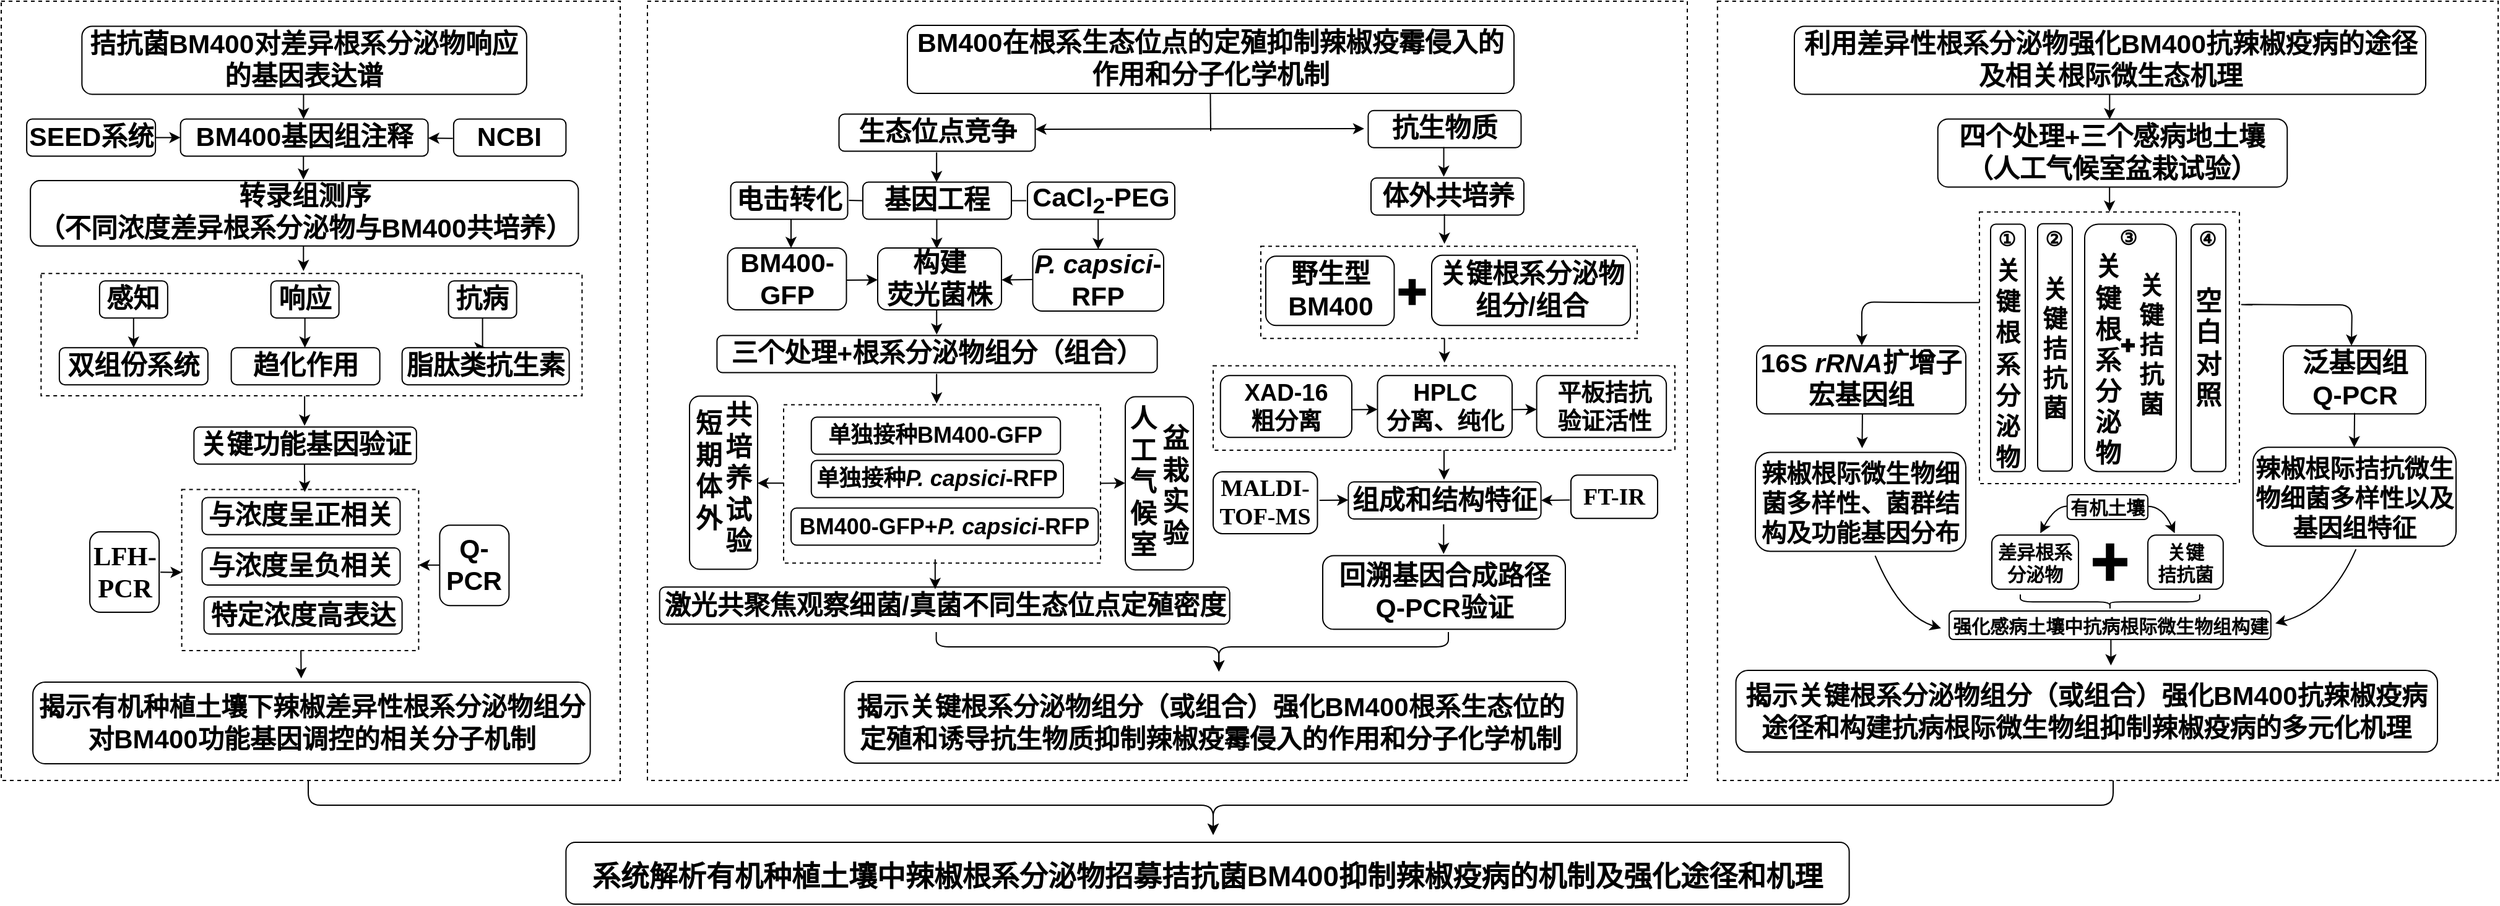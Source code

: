 <mxfile version="14.4.5" type="github">
  <diagram id="QDtG73jCpwaWWLSm4ETX" name="第 1 页">
    <mxGraphModel dx="2997" dy="-19" grid="1" gridSize="10" guides="1" tooltips="1" connect="1" arrows="1" fold="1" page="1" pageScale="1" pageWidth="827" pageHeight="1169" math="0" shadow="0">
      <root>
        <mxCell id="0" />
        <mxCell id="1" parent="0" />
        <mxCell id="WCuqPz3NQp58f8Igei0k-176" value="" style="rounded=0;whiteSpace=wrap;html=1;fontFamily=Helvetica;fontSize=16;dashed=1;fontStyle=1" parent="1" vertex="1">
          <mxGeometry x="-659" y="1280" width="500" height="630" as="geometry" />
        </mxCell>
        <mxCell id="o6z0fi3anvcR_nz3UvYC-195" value="" style="rounded=0;whiteSpace=wrap;html=1;fontFamily=Helvetica;fontSize=16;dashed=1;fontStyle=1" parent="1" vertex="1">
          <mxGeometry x="-137" y="1280" width="840" height="630" as="geometry" />
        </mxCell>
        <mxCell id="o6z0fi3anvcR_nz3UvYC-101" value="" style="endArrow=classic;html=1;fontFamily=Helvetica;fontSize=21.333;fontStyle=1" parent="1" edge="1">
          <mxGeometry width="50" height="50" relative="1" as="geometry">
            <mxPoint x="-24" y="1669.58" as="sourcePoint" />
            <mxPoint x="-48" y="1669.58" as="targetPoint" />
          </mxGeometry>
        </mxCell>
        <mxCell id="o6z0fi3anvcR_nz3UvYC-53" value="" style="rounded=1;whiteSpace=wrap;html=1;spacing=2;fontFamily=Helvetica;fontStyle=1;" parent="1" vertex="1">
          <mxGeometry x="-103" y="1599.25" width="55" height="140" as="geometry" />
        </mxCell>
        <mxCell id="o6z0fi3anvcR_nz3UvYC-54" value="&lt;span style=&quot;color: rgb(0, 0, 0); font-size: 21.33px; font-style: normal; letter-spacing: normal; text-align: center; text-indent: 0px; text-transform: none; word-spacing: 0px; display: inline; float: none;&quot;&gt;共培养试验&lt;/span&gt;" style="text;whiteSpace=wrap;html=1;fontFamily=Helvetica;fontStyle=1" parent="1" vertex="1">
          <mxGeometry x="-76" y="1596.25" width="20" height="140" as="geometry" />
        </mxCell>
        <mxCell id="o6z0fi3anvcR_nz3UvYC-55" value="&lt;span style=&quot;color: rgb(0, 0, 0); font-size: 21.33px; font-style: normal; letter-spacing: normal; text-align: center; text-indent: 0px; text-transform: none; word-spacing: 0px; display: inline; float: none;&quot;&gt;短期体外&lt;/span&gt;" style="text;whiteSpace=wrap;html=1;fontFamily=Helvetica;fontStyle=1" parent="1" vertex="1">
          <mxGeometry x="-99.81" y="1603.1" width="20" height="120" as="geometry" />
        </mxCell>
        <mxCell id="o6z0fi3anvcR_nz3UvYC-102" value="" style="endArrow=classic;html=1;fontFamily=Helvetica;fontSize=21.333;exitX=1.011;exitY=0.6;exitDx=0;exitDy=0;exitPerimeter=0;fontStyle=1" parent="1" edge="1">
          <mxGeometry x="233" y="1598.75" width="50" height="50" as="geometry">
            <mxPoint x="225.66" y="1669.82" as="sourcePoint" />
            <mxPoint x="249" y="1669.58" as="targetPoint" />
          </mxGeometry>
        </mxCell>
        <mxCell id="o6z0fi3anvcR_nz3UvYC-125" value="" style="edgeStyle=orthogonalEdgeStyle;rounded=0;orthogonalLoop=1;jettySize=auto;html=1;fontFamily=Helvetica;fontStyle=1" parent="1" edge="1">
          <mxGeometry relative="1" as="geometry">
            <mxPoint x="506.823" y="1548.19" as="sourcePoint" />
            <mxPoint x="506.823" y="1572.19" as="targetPoint" />
            <Array as="points">
              <mxPoint x="507.36" y="1548.19" />
            </Array>
          </mxGeometry>
        </mxCell>
        <mxCell id="o6z0fi3anvcR_nz3UvYC-109" value="" style="edgeStyle=orthogonalEdgeStyle;rounded=0;orthogonalLoop=1;jettySize=auto;html=1;fontFamily=Helvetica;fontStyle=1" parent="1" edge="1">
          <mxGeometry relative="1" as="geometry">
            <mxPoint x="506.493" y="1642.88" as="sourcePoint" />
            <mxPoint x="506.493" y="1666.88" as="targetPoint" />
            <Array as="points">
              <mxPoint x="507.03" y="1642.88" />
            </Array>
          </mxGeometry>
        </mxCell>
        <mxCell id="3P_6dVzwqV__-uQTZfhT-9" value="" style="rounded=0;whiteSpace=wrap;html=1;fontFamily=Helvetica;fontSize=21;dashed=1;fontStyle=1" parent="1" vertex="1">
          <mxGeometry x="320" y="1574.75" width="373" height="68.25" as="geometry" />
        </mxCell>
        <mxCell id="o6z0fi3anvcR_nz3UvYC-196" value="" style="rounded=0;whiteSpace=wrap;html=1;fontFamily=Helvetica;fontSize=16;dashed=1;fontStyle=1" parent="1" vertex="1">
          <mxGeometry x="727.38" y="1280" width="630.62" height="630" as="geometry" />
        </mxCell>
        <mxCell id="o6z0fi3anvcR_nz3UvYC-167" value="" style="edgeStyle=orthogonalEdgeStyle;rounded=0;orthogonalLoop=1;jettySize=auto;html=1;fontFamily=Helvetica;fontStyle=1" parent="1" edge="1">
          <mxGeometry relative="1" as="geometry">
            <mxPoint x="1044.083" y="1426.25" as="sourcePoint" />
            <mxPoint x="1044.083" y="1450.25" as="targetPoint" />
            <Array as="points">
              <mxPoint x="1044.62" y="1426.25" />
            </Array>
          </mxGeometry>
        </mxCell>
        <mxCell id="o6z0fi3anvcR_nz3UvYC-20" value="" style="edgeStyle=orthogonalEdgeStyle;rounded=0;orthogonalLoop=1;jettySize=auto;html=1;fontFamily=Helvetica;fontStyle=1" parent="1" edge="1">
          <mxGeometry relative="1" as="geometry">
            <mxPoint x="-414.857" y="1474.09" as="sourcePoint" />
            <mxPoint x="-414.857" y="1498.09" as="targetPoint" />
            <Array as="points">
              <mxPoint x="-414.32" y="1474.09" />
            </Array>
          </mxGeometry>
        </mxCell>
        <mxCell id="o6z0fi3anvcR_nz3UvYC-182" value="" style="edgeStyle=orthogonalEdgeStyle;rounded=0;orthogonalLoop=1;jettySize=auto;html=1;fontFamily=Helvetica;fontStyle=1" parent="1" edge="1">
          <mxGeometry relative="1" as="geometry">
            <mxPoint x="-414.887" y="1400.23" as="sourcePoint" />
            <mxPoint x="-414.887" y="1424.23" as="targetPoint" />
            <Array as="points">
              <mxPoint x="-414.35" y="1400.23" />
            </Array>
          </mxGeometry>
        </mxCell>
        <mxCell id="o6z0fi3anvcR_nz3UvYC-173" value="" style="rounded=0;whiteSpace=wrap;html=1;fontFamily=Helvetica;fontSize=21;dashed=1;fontStyle=1" parent="1" vertex="1">
          <mxGeometry x="-513.2" y="1674.76" width="191.38" height="130.25" as="geometry" />
        </mxCell>
        <mxCell id="o6z0fi3anvcR_nz3UvYC-93" value="" style="edgeStyle=orthogonalEdgeStyle;rounded=0;orthogonalLoop=1;jettySize=auto;html=1;entryX=0.5;entryY=0;entryDx=0;entryDy=0;fontFamily=Helvetica;fontStyle=1" parent="1" target="o6z0fi3anvcR_nz3UvYC-42" edge="1">
          <mxGeometry relative="1" as="geometry">
            <mxPoint x="229.213" y="1455.75" as="sourcePoint" />
            <mxPoint x="229.21" y="1474.75" as="targetPoint" />
            <Array as="points">
              <mxPoint x="230" y="1456.25" />
            </Array>
          </mxGeometry>
        </mxCell>
        <mxCell id="o6z0fi3anvcR_nz3UvYC-96" value="" style="edgeStyle=orthogonalEdgeStyle;rounded=0;orthogonalLoop=1;jettySize=auto;html=1;exitX=0.476;exitY=1.018;exitDx=0;exitDy=0;exitPerimeter=0;fontFamily=Helvetica;fontStyle=1" parent="1" source="o6z0fi3anvcR_nz3UvYC-44" edge="1">
          <mxGeometry relative="1" as="geometry">
            <mxPoint x="96.653" y="1525.5" as="sourcePoint" />
            <mxPoint x="96.653" y="1549.5" as="targetPoint" />
            <Array as="points">
              <mxPoint x="97" y="1526" />
              <mxPoint x="97" y="1526" />
            </Array>
          </mxGeometry>
        </mxCell>
        <mxCell id="o6z0fi3anvcR_nz3UvYC-121" value="" style="rounded=0;whiteSpace=wrap;html=1;fontFamily=Helvetica;fontSize=21;dashed=1;fontStyle=1" parent="1" vertex="1">
          <mxGeometry x="358.5" y="1478.13" width="304" height="74.5" as="geometry" />
        </mxCell>
        <mxCell id="o6z0fi3anvcR_nz3UvYC-103" value="" style="rounded=1;whiteSpace=wrap;html=1;spacing=2;fontFamily=Helvetica;fontStyle=1;" parent="1" vertex="1">
          <mxGeometry x="249" y="1599.75" width="55" height="140" as="geometry" />
        </mxCell>
        <mxCell id="o6z0fi3anvcR_nz3UvYC-98" value="" style="rounded=0;whiteSpace=wrap;html=1;fontFamily=Helvetica;fontSize=21;dashed=1;fontStyle=1" parent="1" vertex="1">
          <mxGeometry x="-27" y="1606.25" width="256" height="128" as="geometry" />
        </mxCell>
        <mxCell id="WCuqPz3NQp58f8Igei0k-73" value="" style="rounded=0;whiteSpace=wrap;html=1;fontFamily=Helvetica;fontSize=21;dashed=1;fontStyle=1" parent="1" vertex="1">
          <mxGeometry x="-626.81" y="1500.09" width="437" height="98.91" as="geometry" />
        </mxCell>
        <mxCell id="WCuqPz3NQp58f8Igei0k-91" value="&lt;p style=&quot;margin-top: 0pt ; margin-bottom: 0pt ; margin-left: 0in ; direction: ltr ; unicode-bidi: embed ; word-break: normal&quot;&gt;&lt;span style=&quot;font-size: 16pt&quot;&gt;四个处理+三个感病地土壤&lt;/span&gt;&lt;/p&gt;&lt;p style=&quot;margin-top: 0pt ; margin-bottom: 0pt ; margin-left: 0in ; direction: ltr ; unicode-bidi: embed ; word-break: normal&quot;&gt;&lt;span style=&quot;font-size: 16pt&quot;&gt;（人工气候室盆栽试验）&lt;/span&gt;&lt;/p&gt;" style="rounded=1;whiteSpace=wrap;html=1;spacing=2;fontFamily=Helvetica;fontStyle=1;" parent="1" vertex="1">
          <mxGeometry x="905.38" y="1375.23" width="282.25" height="55" as="geometry" />
        </mxCell>
        <mxCell id="WCuqPz3NQp58f8Igei0k-120" value="&lt;p style=&quot;margin-top: 0pt; margin-bottom: 0pt; margin-left: 0in; direction: ltr; unicode-bidi: embed; word-break: normal; font-size: 21.33px;&quot;&gt;&lt;span style=&quot;font-size: 21.33px;&quot;&gt;16S&amp;nbsp;&lt;/span&gt;&lt;span style=&quot;font-size: 21.33px;&quot;&gt;&lt;i style=&quot;font-size: 21.33px;&quot;&gt;rRNA&lt;/i&gt;&lt;/span&gt;&lt;span style=&quot;font-size: 21.33px;&quot;&gt;扩增子&lt;/span&gt;&lt;/p&gt;&lt;p style=&quot;margin-top: 0pt; margin-bottom: 0pt; margin-left: 0in; direction: ltr; unicode-bidi: embed; word-break: normal; font-size: 21.33px;&quot;&gt;&lt;span style=&quot;font-size: 21.33px;&quot;&gt;宏基因组&lt;/span&gt;&lt;/p&gt;" style="rounded=1;whiteSpace=wrap;html=1;spacing=2;fontFamily=Helvetica;fontStyle=1;fontSize=21.33;" parent="1" vertex="1">
          <mxGeometry x="759" y="1558.63" width="169" height="55" as="geometry" />
        </mxCell>
        <mxCell id="WCuqPz3NQp58f8Igei0k-121" value="&lt;p style=&quot;margin-top: 0pt ; margin-bottom: 0pt ; margin-left: 0in ; direction: ltr ; unicode-bidi: embed ; word-break: normal&quot;&gt;&lt;span style=&quot;font-size: 16pt&quot;&gt;泛&lt;/span&gt;&lt;span style=&quot;font-size: 16pt&quot;&gt;基因组&lt;/span&gt;&lt;/p&gt;&lt;p style=&quot;margin-top: 0pt ; margin-bottom: 0pt ; margin-left: 0in ; direction: ltr ; unicode-bidi: embed ; word-break: normal&quot;&gt;&lt;span style=&quot;font-size: 16pt&quot;&gt;Q-PCR&lt;/span&gt;&lt;/p&gt;" style="rounded=1;whiteSpace=wrap;html=1;spacing=2;fontFamily=Helvetica;fontStyle=1;" parent="1" vertex="1">
          <mxGeometry x="1184.5" y="1558.63" width="115" height="55" as="geometry" />
        </mxCell>
        <mxCell id="WCuqPz3NQp58f8Igei0k-122" value="&lt;p style=&quot;margin-top: 0pt ; margin-bottom: 0pt ; margin-left: 0in ; direction: ltr ; unicode-bidi: embed ; word-break: normal ; font-size: 20px&quot;&gt;&lt;font style=&quot;font-size: 20px&quot;&gt;辣椒根际微生物细菌多样性、菌群&lt;/font&gt;&lt;font&gt;结构及&lt;/font&gt;&lt;span&gt;功能基因分布&lt;/span&gt;&lt;/p&gt;" style="rounded=1;whiteSpace=wrap;html=1;spacing=2;fontFamily=Helvetica;fontStyle=1;" parent="1" vertex="1">
          <mxGeometry x="758" y="1644.75" width="170" height="80" as="geometry" />
        </mxCell>
        <mxCell id="WCuqPz3NQp58f8Igei0k-123" value="&lt;p style=&quot;margin-top: 0pt ; margin-bottom: 0pt ; margin-left: 0in ; direction: ltr ; unicode-bidi: embed ; word-break: normal ; font-size: 20px&quot;&gt;&lt;font style=&quot;font-size: 20px&quot;&gt;辣椒根际拮抗微生物细菌多样性以及基因组特征&lt;/font&gt;&lt;/p&gt;" style="rounded=1;whiteSpace=wrap;html=1;spacing=2;fontFamily=Helvetica;fontStyle=1;" parent="1" vertex="1">
          <mxGeometry x="1160" y="1640.63" width="164" height="80" as="geometry" />
        </mxCell>
        <mxCell id="WCuqPz3NQp58f8Igei0k-142" value="" style="endArrow=classic;html=1;fontFamily=Helvetica;fontSize=16;exitX=0.003;exitY=0.417;exitDx=0;exitDy=0;exitPerimeter=0;fontStyle=1" parent="1" edge="1">
          <mxGeometry width="50" height="50" relative="1" as="geometry">
            <mxPoint x="938.999" y="1523.67" as="sourcePoint" />
            <mxPoint x="843.96" y="1558.25" as="targetPoint" />
            <Array as="points">
              <mxPoint x="924.96" y="1523.62" />
              <mxPoint x="843.96" y="1523.25" />
            </Array>
          </mxGeometry>
        </mxCell>
        <mxCell id="WCuqPz3NQp58f8Igei0k-167" value="" style="curved=1;endArrow=classic;html=1;fontFamily=Helvetica;fontStyle=1;" parent="1" edge="1">
          <mxGeometry width="50" height="50" relative="1" as="geometry">
            <mxPoint x="854.74" y="1728.29" as="sourcePoint" />
            <mxPoint x="908" y="1787" as="targetPoint" />
            <Array as="points">
              <mxPoint x="874.74" y="1776.54" />
            </Array>
          </mxGeometry>
        </mxCell>
        <mxCell id="WCuqPz3NQp58f8Igei0k-168" value="" style="curved=1;endArrow=classic;html=1;fontFamily=Helvetica;fontStyle=1;" parent="1" edge="1">
          <mxGeometry width="50" height="50" relative="1" as="geometry">
            <mxPoint x="1243.15" y="1723.1" as="sourcePoint" />
            <mxPoint x="1178" y="1783" as="targetPoint" />
            <Array as="points">
              <mxPoint x="1222.15" y="1771.35" />
            </Array>
          </mxGeometry>
        </mxCell>
        <mxCell id="WCuqPz3NQp58f8Igei0k-169" value="系统解析有机种植土壤中辣椒根系分泌物招募拮抗菌BM400抑制辣椒疫病的机制及强化途径和机理" style="rounded=1;fontFamily=Helvetica;fontStyle=1;fontSize=23;" parent="1" vertex="1">
          <mxGeometry x="-202.81" y="1960" width="1036.6" height="50" as="geometry" />
        </mxCell>
        <mxCell id="o6z0fi3anvcR_nz3UvYC-190" value="" style="edgeStyle=orthogonalEdgeStyle;curved=0;rounded=1;sketch=0;orthogonalLoop=1;jettySize=auto;html=1;fontFamily=Helvetica;fontStyle=1" parent="1" source="o6z0fi3anvcR_nz3UvYC-185" target="o6z0fi3anvcR_nz3UvYC-2" edge="1">
          <mxGeometry relative="1" as="geometry" />
        </mxCell>
        <mxCell id="o6z0fi3anvcR_nz3UvYC-2" value="&lt;p style=&quot;margin-top: 0pt ; margin-bottom: 0pt ; margin-left: 0in ; direction: ltr ; unicode-bidi: embed ; word-break: normal&quot;&gt;&lt;span style=&quot;font-size: 21.333px&quot;&gt;BM400基因组注释&lt;/span&gt;&lt;br&gt;&lt;/p&gt;" style="rounded=1;whiteSpace=wrap;html=1;spacing=2;fontFamily=Helvetica;fontStyle=1;" parent="1" vertex="1">
          <mxGeometry x="-514.19" y="1375.23" width="200" height="30" as="geometry" />
        </mxCell>
        <mxCell id="o6z0fi3anvcR_nz3UvYC-6" value="&lt;p style=&quot;margin-top: 0pt ; margin-bottom: 0pt ; margin-left: 0in ; direction: ltr ; unicode-bidi: embed ; word-break: normal&quot;&gt;&lt;span style=&quot;font-size: 21.333px&quot;&gt;Q-PCR&lt;/span&gt;&lt;br&gt;&lt;/p&gt;" style="rounded=1;whiteSpace=wrap;html=1;spacing=2;fontFamily=Helvetica;fontStyle=1;" parent="1" vertex="1">
          <mxGeometry x="-304.82" y="1703.64" width="56" height="65" as="geometry" />
        </mxCell>
        <mxCell id="o6z0fi3anvcR_nz3UvYC-18" value="" style="edgeStyle=orthogonalEdgeStyle;rounded=0;orthogonalLoop=1;jettySize=auto;html=1;entryX=0.5;entryY=0;entryDx=0;entryDy=0;fontFamily=Helvetica;fontStyle=1" parent="1" source="o6z0fi3anvcR_nz3UvYC-7" target="o6z0fi3anvcR_nz3UvYC-11" edge="1">
          <mxGeometry relative="1" as="geometry">
            <mxPoint x="-552.06" y="1566.09" as="targetPoint" />
          </mxGeometry>
        </mxCell>
        <mxCell id="o6z0fi3anvcR_nz3UvYC-7" value="&lt;p style=&quot;margin-top: 0pt ; margin-bottom: 0pt ; margin-left: 0in ; direction: ltr ; unicode-bidi: embed ; word-break: normal&quot;&gt;&lt;span style=&quot;font-size: 21.333px&quot;&gt;感知&lt;/span&gt;&lt;br&gt;&lt;/p&gt;" style="rounded=1;whiteSpace=wrap;html=1;spacing=2;fontFamily=Helvetica;fontStyle=1;" parent="1" vertex="1">
          <mxGeometry x="-579.56" y="1506.09" width="55" height="30" as="geometry" />
        </mxCell>
        <mxCell id="o6z0fi3anvcR_nz3UvYC-17" value="" style="edgeStyle=orthogonalEdgeStyle;rounded=0;orthogonalLoop=1;jettySize=auto;html=1;fontFamily=Helvetica;fontStyle=1" parent="1" source="o6z0fi3anvcR_nz3UvYC-8" target="o6z0fi3anvcR_nz3UvYC-12" edge="1">
          <mxGeometry relative="1" as="geometry">
            <Array as="points">
              <mxPoint x="-413.19" y="1536.09" />
            </Array>
          </mxGeometry>
        </mxCell>
        <mxCell id="o6z0fi3anvcR_nz3UvYC-8" value="&lt;p style=&quot;margin-top: 0pt ; margin-bottom: 0pt ; margin-left: 0in ; direction: ltr ; unicode-bidi: embed ; word-break: normal&quot;&gt;&lt;span style=&quot;font-size: 21.333px&quot;&gt;响应&lt;/span&gt;&lt;br&gt;&lt;/p&gt;" style="rounded=1;whiteSpace=wrap;html=1;spacing=2;fontFamily=Helvetica;fontStyle=1;" parent="1" vertex="1">
          <mxGeometry x="-441.19" y="1506.09" width="55" height="30" as="geometry" />
        </mxCell>
        <mxCell id="o6z0fi3anvcR_nz3UvYC-16" value="" style="edgeStyle=orthogonalEdgeStyle;rounded=0;orthogonalLoop=1;jettySize=auto;html=1;fontFamily=Helvetica;fontStyle=1" parent="1" source="o6z0fi3anvcR_nz3UvYC-9" target="o6z0fi3anvcR_nz3UvYC-13" edge="1">
          <mxGeometry relative="1" as="geometry">
            <Array as="points">
              <mxPoint x="-270.06" y="1560.09" />
            </Array>
          </mxGeometry>
        </mxCell>
        <mxCell id="o6z0fi3anvcR_nz3UvYC-9" value="&lt;p style=&quot;margin-top: 0pt ; margin-bottom: 0pt ; margin-left: 0in ; direction: ltr ; unicode-bidi: embed ; word-break: normal&quot;&gt;&lt;span style=&quot;font-size: 21.333px&quot;&gt;抗病&lt;/span&gt;&lt;br&gt;&lt;/p&gt;" style="rounded=1;whiteSpace=wrap;html=1;spacing=2;fontFamily=Helvetica;fontStyle=1;" parent="1" vertex="1">
          <mxGeometry x="-297.69" y="1506.09" width="55" height="30" as="geometry" />
        </mxCell>
        <mxCell id="o6z0fi3anvcR_nz3UvYC-11" value="&lt;p style=&quot;margin-top: 0pt ; margin-bottom: 0pt ; margin-left: 0in ; direction: ltr ; unicode-bidi: embed ; word-break: normal&quot;&gt;&lt;span style=&quot;font-size: 21.333px&quot;&gt;双组份系统&lt;/span&gt;&lt;br&gt;&lt;/p&gt;" style="rounded=1;whiteSpace=wrap;html=1;spacing=2;fontFamily=Helvetica;fontStyle=1;" parent="1" vertex="1">
          <mxGeometry x="-612.06" y="1560.09" width="120" height="30" as="geometry" />
        </mxCell>
        <mxCell id="o6z0fi3anvcR_nz3UvYC-12" value="&lt;p style=&quot;margin-top: 0pt ; margin-bottom: 0pt ; margin-left: 0in ; direction: ltr ; unicode-bidi: embed ; word-break: normal&quot;&gt;&lt;span style=&quot;font-size: 21.333px&quot;&gt;趋化作用&lt;/span&gt;&lt;br&gt;&lt;/p&gt;" style="rounded=1;whiteSpace=wrap;html=1;spacing=2;fontFamily=Helvetica;fontStyle=1;" parent="1" vertex="1">
          <mxGeometry x="-473.19" y="1560.09" width="120" height="30" as="geometry" />
        </mxCell>
        <mxCell id="o6z0fi3anvcR_nz3UvYC-13" value="&lt;p style=&quot;margin-top: 0pt ; margin-bottom: 0pt ; margin-left: 0in ; direction: ltr ; unicode-bidi: embed ; word-break: normal&quot;&gt;&lt;span style=&quot;font-size: 21.333px&quot;&gt;脂肽类抗生素&lt;/span&gt;&lt;/p&gt;" style="rounded=1;whiteSpace=wrap;html=1;spacing=2;fontFamily=Helvetica;fontStyle=1;" parent="1" vertex="1">
          <mxGeometry x="-335.19" y="1560.09" width="135" height="30" as="geometry" />
        </mxCell>
        <mxCell id="o6z0fi3anvcR_nz3UvYC-14" value="&lt;p style=&quot;margin-top: 0pt ; margin-bottom: 0pt ; margin-left: 0in ; direction: ltr ; unicode-bidi: embed ; word-break: normal&quot;&gt;&lt;span lang=&quot;EN-US&quot; style=&quot;font-family: &amp;#34;times new roman&amp;#34; , serif&quot;&gt;&lt;font style=&quot;font-size: 21.333px&quot;&gt;LFH-PCR&lt;/font&gt;&lt;/span&gt;&lt;br&gt;&lt;/p&gt;" style="rounded=1;whiteSpace=wrap;html=1;spacing=2;fontFamily=Helvetica;fontStyle=1;" parent="1" vertex="1">
          <mxGeometry x="-587.44" y="1709.01" width="56" height="65" as="geometry" />
        </mxCell>
        <mxCell id="o6z0fi3anvcR_nz3UvYC-22" value="" style="edgeStyle=orthogonalEdgeStyle;rounded=0;orthogonalLoop=1;jettySize=auto;html=1;fontFamily=Helvetica;fontStyle=1" parent="1" edge="1">
          <mxGeometry relative="1" as="geometry">
            <mxPoint x="-414.807" y="1351.23" as="sourcePoint" />
            <mxPoint x="-414.807" y="1375.23" as="targetPoint" />
            <Array as="points">
              <mxPoint x="-414.27" y="1351.23" />
            </Array>
          </mxGeometry>
        </mxCell>
        <mxCell id="o6z0fi3anvcR_nz3UvYC-26" value="" style="endArrow=classic;html=1;fontFamily=Helvetica;fontStyle=1" parent="1" edge="1">
          <mxGeometry width="50" height="50" relative="1" as="geometry">
            <mxPoint x="-530.45" y="1741.64" as="sourcePoint" />
            <mxPoint x="-513.2" y="1741.77" as="targetPoint" />
          </mxGeometry>
        </mxCell>
        <mxCell id="o6z0fi3anvcR_nz3UvYC-27" value="&lt;p style=&quot;margin-top: 0pt ; margin-bottom: 0pt ; margin-left: 0in ; direction: ltr ; unicode-bidi: embed ; word-break: normal&quot;&gt;&lt;span style=&quot;font-size: 21.333px&quot;&gt;关键功能基因验证&lt;/span&gt;&lt;br&gt;&lt;/p&gt;" style="rounded=1;whiteSpace=wrap;html=1;spacing=2;fontFamily=Helvetica;fontStyle=1;" parent="1" vertex="1">
          <mxGeometry x="-503.32" y="1624.25" width="179.75" height="30" as="geometry" />
        </mxCell>
        <mxCell id="o6z0fi3anvcR_nz3UvYC-28" value="&lt;p style=&quot;margin-top: 0pt ; margin-bottom: 0pt ; margin-left: 0in ; direction: ltr ; unicode-bidi: embed ; word-break: normal&quot;&gt;&lt;font&gt;&lt;span style=&quot;font-size: 21.333px&quot;&gt;与浓度呈正相关&lt;/span&gt;&lt;/font&gt;&lt;/p&gt;" style="rounded=1;whiteSpace=wrap;html=1;spacing=2;fontFamily=Helvetica;fontStyle=1;" parent="1" vertex="1">
          <mxGeometry x="-496.77" y="1681.26" width="160" height="30" as="geometry" />
        </mxCell>
        <mxCell id="o6z0fi3anvcR_nz3UvYC-29" value="&lt;span style=&quot;font-size: 21.333px&quot;&gt;与浓度呈&lt;/span&gt;&lt;span style=&quot;font-size: 21.333px&quot;&gt;负相关&lt;/span&gt;&lt;span style=&quot;font-size: 21.333px&quot;&gt;&lt;br&gt;&lt;/span&gt;" style="rounded=1;whiteSpace=wrap;html=1;spacing=2;fontFamily=Helvetica;fontStyle=1;" parent="1" vertex="1">
          <mxGeometry x="-496.77" y="1722.01" width="160" height="30" as="geometry" />
        </mxCell>
        <mxCell id="o6z0fi3anvcR_nz3UvYC-30" value="&lt;p style=&quot;margin-top: 0pt ; margin-bottom: 0pt ; margin-left: 0in ; direction: ltr ; unicode-bidi: embed ; word-break: normal&quot;&gt;&lt;font&gt;&lt;span style=&quot;font-size: 21.333px&quot;&gt;特定浓度高表达&lt;/span&gt;&lt;/font&gt;&lt;/p&gt;" style="rounded=1;whiteSpace=wrap;html=1;spacing=2;fontFamily=Helvetica;fontStyle=1;" parent="1" vertex="1">
          <mxGeometry x="-495.2" y="1761.63" width="160" height="30" as="geometry" />
        </mxCell>
        <mxCell id="o6z0fi3anvcR_nz3UvYC-34" value="&lt;p style=&quot;margin-top: 0pt ; margin-bottom: 0pt ; margin-left: 0in ; direction: ltr ; unicode-bidi: embed ; word-break: normal&quot;&gt;&lt;span style=&quot;font-size: 21.333px&quot;&gt;生态位点竞争&lt;/span&gt;&lt;br&gt;&lt;/p&gt;" style="rounded=1;whiteSpace=wrap;html=1;spacing=2;fontFamily=Helvetica;fontStyle=1;" parent="1" vertex="1">
          <mxGeometry x="17.75" y="1371.25" width="158.5" height="30" as="geometry" />
        </mxCell>
        <mxCell id="o6z0fi3anvcR_nz3UvYC-36" value="&lt;p style=&quot;margin-top: 0pt ; margin-bottom: 0pt ; margin-left: 0in ; direction: ltr ; unicode-bidi: embed ; word-break: normal&quot;&gt;&lt;span style=&quot;font-size: 21.333px&quot;&gt;基因工程&lt;/span&gt;&lt;br&gt;&lt;/p&gt;" style="rounded=1;whiteSpace=wrap;html=1;spacing=2;fontFamily=Helvetica;fontStyle=1;" parent="1" vertex="1">
          <mxGeometry x="37" y="1426.25" width="120" height="30" as="geometry" />
        </mxCell>
        <mxCell id="o6z0fi3anvcR_nz3UvYC-40" value="&lt;font style=&quot;font-size: 21.333px&quot;&gt;&lt;span lang=&quot;EN-US&quot; style=&quot;&quot;&gt;CaCl&lt;sub&gt;2&lt;/sub&gt;-PEG&lt;/span&gt;&lt;/font&gt;" style="rounded=1;whiteSpace=wrap;html=1;spacing=2;fontFamily=Helvetica;fontStyle=1;" parent="1" vertex="1">
          <mxGeometry x="170" y="1426.25" width="119" height="30" as="geometry" />
        </mxCell>
        <mxCell id="o6z0fi3anvcR_nz3UvYC-35" value="&lt;p style=&quot;margin-top: 0pt ; margin-bottom: 0pt ; margin-left: 0in ; direction: ltr ; unicode-bidi: embed ; word-break: normal&quot;&gt;&lt;span style=&quot;font-size: 21.333px&quot;&gt;抗生物质&lt;/span&gt;&lt;br&gt;&lt;/p&gt;" style="rounded=1;whiteSpace=wrap;html=1;spacing=2;fontFamily=Helvetica;fontStyle=1;" parent="1" vertex="1">
          <mxGeometry x="445.24" y="1368.38" width="123.5" height="30" as="geometry" />
        </mxCell>
        <mxCell id="o6z0fi3anvcR_nz3UvYC-41" value="&lt;span lang=&quot;EN-US&quot; style=&quot;&quot;&gt;&lt;font style=&quot;font-size: 21.333px&quot;&gt;BM400-GFP&lt;/font&gt;&lt;/span&gt;" style="rounded=1;whiteSpace=wrap;html=1;spacing=2;fontFamily=Helvetica;fontStyle=1;" parent="1" vertex="1">
          <mxGeometry x="-72.25" y="1479.5" width="96" height="50" as="geometry" />
        </mxCell>
        <mxCell id="o6z0fi3anvcR_nz3UvYC-42" value="&lt;font style=&quot;font-size: 21.333px&quot;&gt;&lt;i&gt;&lt;span lang=&quot;EN-US&quot; style=&quot;&quot;&gt;P. capsici&lt;/span&gt;&lt;/i&gt;&lt;span lang=&quot;EN-US&quot; style=&quot;&quot;&gt;-RFP&lt;/span&gt;&lt;/font&gt;" style="rounded=1;whiteSpace=wrap;html=1;spacing=2;fontFamily=Helvetica;fontStyle=1;" parent="1" vertex="1">
          <mxGeometry x="174.25" y="1480.5" width="105.75" height="50" as="geometry" />
        </mxCell>
        <mxCell id="o6z0fi3anvcR_nz3UvYC-44" value="&lt;span lang=&quot;EN-US&quot;&gt;&lt;font style=&quot;font-size: 21.333px&quot;&gt;&lt;span style=&quot;font-size: 21.333px&quot;&gt;构建&lt;br&gt;&lt;/span&gt;荧光菌株&lt;/font&gt;&lt;/span&gt;" style="rounded=1;whiteSpace=wrap;html=1;spacing=2;fontFamily=Helvetica;fontStyle=1;" parent="1" vertex="1">
          <mxGeometry x="49" y="1479.5" width="100" height="50" as="geometry" />
        </mxCell>
        <mxCell id="o6z0fi3anvcR_nz3UvYC-46" value="&lt;font style=&quot;font-size: 21.33px&quot;&gt;激光共聚焦观察细菌/真菌不同生态位点定殖密度&lt;/font&gt;" style="rounded=1;whiteSpace=wrap;html=1;spacing=2;fontFamily=Helvetica;fontStyle=1;" parent="1" vertex="1">
          <mxGeometry x="-127.15" y="1753.63" width="460.5" height="30" as="geometry" />
        </mxCell>
        <mxCell id="o6z0fi3anvcR_nz3UvYC-47" value="&lt;font style=&quot;font-size: 21.33px&quot;&gt;三个处理+根系分泌物组分（组合）&lt;/font&gt;" style="rounded=1;whiteSpace=wrap;html=1;spacing=2;fontFamily=Helvetica;fontStyle=1;" parent="1" vertex="1">
          <mxGeometry x="-80.81" y="1550.25" width="355.62" height="30" as="geometry" />
        </mxCell>
        <mxCell id="o6z0fi3anvcR_nz3UvYC-48" value="&lt;span lang=&quot;EN-US&quot;&gt;&lt;font style=&quot;font-size: 18px&quot;&gt;单独接种BM400-GFP&lt;/font&gt;&lt;/span&gt;" style="rounded=1;whiteSpace=wrap;html=1;spacing=2;fontFamily=Helvetica;fontStyle=1;" parent="1" vertex="1">
          <mxGeometry x="-4.62" y="1616.25" width="201.25" height="30" as="geometry" />
        </mxCell>
        <mxCell id="o6z0fi3anvcR_nz3UvYC-49" value="&lt;font style=&quot;font-size: 18px&quot;&gt;&lt;span lang=&quot;EN-US&quot;&gt;&lt;font style=&quot;font-size: 18px&quot;&gt;单独接种&lt;/font&gt;&lt;/span&gt;&lt;i&gt;&lt;span lang=&quot;EN-US&quot;&gt;P. capsici&lt;/span&gt;&lt;/i&gt;&lt;span lang=&quot;EN-US&quot;&gt;-RFP&lt;/span&gt;&lt;/font&gt;" style="rounded=1;whiteSpace=wrap;html=1;spacing=2;fontFamily=Helvetica;fontStyle=1;" parent="1" vertex="1">
          <mxGeometry x="-4.62" y="1651.25" width="203.62" height="30" as="geometry" />
        </mxCell>
        <mxCell id="o6z0fi3anvcR_nz3UvYC-50" value="&lt;font style=&quot;font-size: 18px&quot;&gt;BM400-GFP+&lt;i&gt;&lt;span lang=&quot;EN-US&quot;&gt;P. capsici&lt;/span&gt;&lt;/i&gt;&lt;span lang=&quot;EN-US&quot;&gt;-RFP&lt;/span&gt;&lt;/font&gt;" style="rounded=1;whiteSpace=wrap;html=1;spacing=2;fontFamily=Helvetica;fontStyle=1;" parent="1" vertex="1">
          <mxGeometry x="-21" y="1689.75" width="248.19" height="30" as="geometry" />
        </mxCell>
        <mxCell id="o6z0fi3anvcR_nz3UvYC-67" value="&lt;span lang=&quot;EN-US&quot; style=&quot;font-family: &amp;quot;times new roman&amp;quot;, serif; font-size: 19px;&quot;&gt;&lt;font style=&quot;font-size: 19px;&quot;&gt;MALDI-TOF-MS&lt;/font&gt;&lt;/span&gt;" style="rounded=1;whiteSpace=wrap;html=1;spacing=2;fontFamily=Helvetica;fontStyle=1;fontSize=19;" parent="1" vertex="1">
          <mxGeometry x="320" y="1660.44" width="84.24" height="50" as="geometry" />
        </mxCell>
        <mxCell id="o6z0fi3anvcR_nz3UvYC-68" value="&lt;span lang=&quot;EN-US&quot; style=&quot;font-size: 19px; font-family: &amp;quot;times new roman&amp;quot;, serif;&quot;&gt;FT-IR&lt;/span&gt;" style="rounded=1;whiteSpace=wrap;html=1;spacing=2;fontFamily=Helvetica;fontStyle=1;fontSize=19;" parent="1" vertex="1">
          <mxGeometry x="609" y="1663.13" width="70" height="35" as="geometry" />
        </mxCell>
        <mxCell id="o6z0fi3anvcR_nz3UvYC-70" value="&lt;font style=&quot;font-size: 21.333px&quot;&gt;组成和结构特征&lt;/font&gt;" style="rounded=1;whiteSpace=wrap;html=1;spacing=2;fontFamily=Helvetica;fontStyle=1;" parent="1" vertex="1">
          <mxGeometry x="429.18" y="1668.63" width="155.62" height="30" as="geometry" />
        </mxCell>
        <mxCell id="o6z0fi3anvcR_nz3UvYC-71" value="&lt;span style=&quot;font-size: 21.333px&quot;&gt;回溯基因&lt;/span&gt;&lt;span style=&quot;font-size: 21.333px&quot;&gt;合成&lt;/span&gt;&lt;span style=&quot;font-size: 21.333px&quot;&gt;路径&lt;br&gt;Q-PCR验证&lt;br&gt;&lt;/span&gt;" style="rounded=1;whiteSpace=wrap;html=1;spacing=2;fontFamily=Helvetica;fontStyle=1;" parent="1" vertex="1">
          <mxGeometry x="408.5" y="1728.29" width="196" height="59.5" as="geometry" />
        </mxCell>
        <mxCell id="o6z0fi3anvcR_nz3UvYC-80" value="" style="edgeStyle=orthogonalEdgeStyle;rounded=0;orthogonalLoop=1;jettySize=auto;html=1;fontFamily=Helvetica;fontStyle=1" parent="1" edge="1">
          <mxGeometry relative="1" as="geometry">
            <mxPoint x="96.583" y="1402.25" as="sourcePoint" />
            <mxPoint x="96.583" y="1426.25" as="targetPoint" />
            <Array as="points">
              <mxPoint x="97.12" y="1402.25" />
            </Array>
          </mxGeometry>
        </mxCell>
        <mxCell id="o6z0fi3anvcR_nz3UvYC-81" value="" style="edgeStyle=orthogonalEdgeStyle;rounded=0;orthogonalLoop=1;jettySize=auto;html=1;fontFamily=Helvetica;fontStyle=1" parent="1" edge="1">
          <mxGeometry relative="1" as="geometry">
            <mxPoint x="96.713" y="1456.25" as="sourcePoint" />
            <mxPoint x="96.713" y="1480.25" as="targetPoint" />
            <Array as="points">
              <mxPoint x="97.25" y="1456.25" />
            </Array>
          </mxGeometry>
        </mxCell>
        <mxCell id="o6z0fi3anvcR_nz3UvYC-85" value="" style="group;rotation=0;fontFamily=Helvetica;fontStyle=1" parent="1" vertex="1" connectable="0">
          <mxGeometry x="97.21" y="1802" width="412.79" as="geometry" />
        </mxCell>
        <mxCell id="WCuqPz3NQp58f8Igei0k-86" value="" style="edgeStyle=segmentEdgeStyle;endArrow=classic;html=1;fontFamily=Helvetica;fontSize=11;entryX=0.49;entryY=0;entryDx=0;entryDy=0;entryPerimeter=0;fontStyle=1" parent="o6z0fi3anvcR_nz3UvYC-85" edge="1">
          <mxGeometry width="50" height="50" relative="1" as="geometry">
            <mxPoint x="-0.902" y="-12" as="sourcePoint" />
            <mxPoint x="227.427" y="20" as="targetPoint" />
            <Array as="points">
              <mxPoint />
              <mxPoint x="227.427" />
            </Array>
          </mxGeometry>
        </mxCell>
        <mxCell id="WCuqPz3NQp58f8Igei0k-87" value="" style="edgeStyle=segmentEdgeStyle;endArrow=classic;html=1;fontFamily=Helvetica;fontSize=11;fontStyle=1" parent="o6z0fi3anvcR_nz3UvYC-85" edge="1">
          <mxGeometry width="50" height="50" relative="1" as="geometry">
            <mxPoint x="412.79" y="-12" as="sourcePoint" />
            <mxPoint x="227.427" y="20" as="targetPoint" />
            <Array as="points">
              <mxPoint x="412.79" />
              <mxPoint x="226.517" />
            </Array>
          </mxGeometry>
        </mxCell>
        <mxCell id="o6z0fi3anvcR_nz3UvYC-90" value="" style="endArrow=none;html=1;fontFamily=Helvetica;fontSize=21.333;fontStyle=1" parent="1" edge="1">
          <mxGeometry width="50" height="50" relative="1" as="geometry">
            <mxPoint x="157" y="1441.25" as="sourcePoint" />
            <mxPoint x="169" y="1441.25" as="targetPoint" />
          </mxGeometry>
        </mxCell>
        <mxCell id="o6z0fi3anvcR_nz3UvYC-91" value="" style="endArrow=none;html=1;fontFamily=Helvetica;fontSize=21.333;fontStyle=1" parent="1" edge="1">
          <mxGeometry width="50" height="50" relative="1" as="geometry">
            <mxPoint x="25.75" y="1441.05" as="sourcePoint" />
            <mxPoint x="37" y="1441.25" as="targetPoint" />
            <Array as="points">
              <mxPoint x="37" y="1441.25" />
            </Array>
          </mxGeometry>
        </mxCell>
        <mxCell id="o6z0fi3anvcR_nz3UvYC-94" value="" style="endArrow=classic;html=1;fontFamily=Helvetica;fontStyle=1" parent="1" edge="1">
          <mxGeometry width="50" height="50" relative="1" as="geometry">
            <mxPoint x="23.75" y="1505.5" as="sourcePoint" />
            <mxPoint x="49" y="1505.25" as="targetPoint" />
          </mxGeometry>
        </mxCell>
        <mxCell id="o6z0fi3anvcR_nz3UvYC-100" value="" style="edgeStyle=orthogonalEdgeStyle;rounded=0;orthogonalLoop=1;jettySize=auto;html=1;fontFamily=Helvetica;fontStyle=1" parent="1" edge="1">
          <mxGeometry relative="1" as="geometry">
            <mxPoint x="96.583" y="1581.25" as="sourcePoint" />
            <mxPoint x="96.583" y="1605.25" as="targetPoint" />
            <Array as="points">
              <mxPoint x="97.12" y="1581.25" />
            </Array>
          </mxGeometry>
        </mxCell>
        <mxCell id="o6z0fi3anvcR_nz3UvYC-57" value="&lt;span style=&quot;color: rgb(0, 0, 0); font-size: 21.33px; font-style: normal; letter-spacing: normal; text-align: center; text-indent: 0px; text-transform: none; word-spacing: 0px; display: inline; float: none;&quot;&gt;盆栽实验&lt;/span&gt;" style="text;whiteSpace=wrap;html=1;fontFamily=Helvetica;fontStyle=1" parent="1" vertex="1">
          <mxGeometry x="277" y="1614.75" width="30" height="110" as="geometry" />
        </mxCell>
        <mxCell id="o6z0fi3anvcR_nz3UvYC-59" value="&lt;span style=&quot;color: rgb(0, 0, 0); font-size: 21.33px; font-style: normal; letter-spacing: normal; text-align: center; text-indent: 0px; text-transform: none; word-spacing: 0px; display: inline; float: none;&quot;&gt;人工气候室&lt;/span&gt;" style="text;whiteSpace=wrap;html=1;fontFamily=Helvetica;fontStyle=1" parent="1" vertex="1">
          <mxGeometry x="251" y="1598.75" width="30" height="136" as="geometry" />
        </mxCell>
        <mxCell id="o6z0fi3anvcR_nz3UvYC-104" value="" style="edgeStyle=orthogonalEdgeStyle;rounded=0;orthogonalLoop=1;jettySize=auto;html=1;fontFamily=Helvetica;fontStyle=1" parent="1" edge="1">
          <mxGeometry relative="1" as="geometry">
            <mxPoint x="95.413" y="1731.25" as="sourcePoint" />
            <mxPoint x="95.413" y="1755.25" as="targetPoint" />
            <Array as="points">
              <mxPoint x="95.95" y="1731.25" />
            </Array>
          </mxGeometry>
        </mxCell>
        <mxCell id="o6z0fi3anvcR_nz3UvYC-108" value="" style="endArrow=classic;html=1;fontFamily=Helvetica;fontStyle=1" parent="1" edge="1">
          <mxGeometry width="50" height="50" relative="1" as="geometry">
            <mxPoint x="174.25" y="1505.05" as="sourcePoint" />
            <mxPoint x="149" y="1505.3" as="targetPoint" />
          </mxGeometry>
        </mxCell>
        <mxCell id="o6z0fi3anvcR_nz3UvYC-110" value="" style="edgeStyle=orthogonalEdgeStyle;rounded=0;orthogonalLoop=1;jettySize=auto;html=1;fontFamily=Helvetica;fontStyle=1" parent="1" edge="1">
          <mxGeometry relative="1" as="geometry">
            <mxPoint x="506.153" y="1702.88" as="sourcePoint" />
            <mxPoint x="506.153" y="1726.88" as="targetPoint" />
            <Array as="points">
              <mxPoint x="506.69" y="1702.88" />
            </Array>
          </mxGeometry>
        </mxCell>
        <mxCell id="o6z0fi3anvcR_nz3UvYC-115" value="&lt;p style=&quot;margin-top: 0pt ; margin-bottom: 0pt ; margin-left: 0in ; direction: ltr ; unicode-bidi: embed ; word-break: normal&quot;&gt;&lt;span style=&quot;font-size: 21.333px&quot;&gt;体外共培养&lt;/span&gt;&lt;br&gt;&lt;/p&gt;" style="rounded=1;whiteSpace=wrap;html=1;spacing=2;fontFamily=Helvetica;fontStyle=1;" parent="1" vertex="1">
          <mxGeometry x="447.5" y="1422.88" width="123.5" height="30" as="geometry" />
        </mxCell>
        <mxCell id="o6z0fi3anvcR_nz3UvYC-116" value="&lt;p style=&quot;margin-top: 0pt ; margin-bottom: 0pt ; margin-left: 0in ; direction: ltr ; unicode-bidi: embed ; word-break: normal&quot;&gt;&lt;span style=&quot;font-size: 21.333px&quot;&gt;野生型BM400&lt;/span&gt;&lt;br&gt;&lt;/p&gt;" style="rounded=1;whiteSpace=wrap;html=1;spacing=2;fontFamily=Helvetica;fontStyle=1;" parent="1" vertex="1">
          <mxGeometry x="362.5" y="1486.13" width="103.75" height="56" as="geometry" />
        </mxCell>
        <mxCell id="o6z0fi3anvcR_nz3UvYC-117" value="&lt;p style=&quot;margin-top: 0pt ; margin-bottom: 0pt ; margin-left: 0in ; direction: ltr ; unicode-bidi: embed ; word-break: normal&quot;&gt;&lt;span style=&quot;font-size: 21.33px&quot;&gt;关键根系分泌物组分/组合&lt;/span&gt;&lt;br&gt;&lt;/p&gt;" style="rounded=1;whiteSpace=wrap;html=1;spacing=2;fontFamily=Helvetica;fontStyle=1;" parent="1" vertex="1">
          <mxGeometry x="496.5" y="1485.38" width="160.52" height="56.75" as="geometry" />
        </mxCell>
        <mxCell id="o6z0fi3anvcR_nz3UvYC-118" value="" style="shape=cross;whiteSpace=wrap;html=1;fontFamily=Helvetica;fontSize=16;align=center;size=0.239;fillColor=#000000;fontStyle=1" parent="1" vertex="1">
          <mxGeometry x="470.25" y="1505.13" width="21" height="20" as="geometry" />
        </mxCell>
        <mxCell id="o6z0fi3anvcR_nz3UvYC-123" value="" style="edgeStyle=orthogonalEdgeStyle;rounded=0;orthogonalLoop=1;jettySize=auto;html=1;fontFamily=Helvetica;fontStyle=1" parent="1" edge="1">
          <mxGeometry relative="1" as="geometry">
            <mxPoint x="506.273" y="1397.88" as="sourcePoint" />
            <mxPoint x="506.273" y="1421.88" as="targetPoint" />
            <Array as="points">
              <mxPoint x="506.81" y="1397.88" />
            </Array>
          </mxGeometry>
        </mxCell>
        <mxCell id="o6z0fi3anvcR_nz3UvYC-124" value="" style="edgeStyle=orthogonalEdgeStyle;rounded=0;orthogonalLoop=1;jettySize=auto;html=1;fontFamily=Helvetica;fontStyle=1" parent="1" edge="1">
          <mxGeometry relative="1" as="geometry">
            <mxPoint x="506.813" y="1452.13" as="sourcePoint" />
            <mxPoint x="506.813" y="1476.13" as="targetPoint" />
            <Array as="points">
              <mxPoint x="507.35" y="1452.13" />
            </Array>
          </mxGeometry>
        </mxCell>
        <mxCell id="o6z0fi3anvcR_nz3UvYC-126" value="" style="endArrow=classic;html=1;fontFamily=Helvetica;fontSize=21.333;exitX=1.011;exitY=0.6;exitDx=0;exitDy=0;exitPerimeter=0;fontStyle=1" parent="1" edge="1">
          <mxGeometry x="436.74" y="1539.18" width="50" height="50" as="geometry">
            <mxPoint x="429.4" y="1610.25" as="sourcePoint" />
            <mxPoint x="452.74" y="1610.01" as="targetPoint" />
          </mxGeometry>
        </mxCell>
        <mxCell id="o6z0fi3anvcR_nz3UvYC-128" value="" style="endArrow=classic;html=1;fontFamily=Helvetica;fontSize=21.333;exitX=1.011;exitY=0.6;exitDx=0;exitDy=0;exitPerimeter=0;fontStyle=1" parent="1" edge="1">
          <mxGeometry x="413.18" y="1612.46" width="50" height="50" as="geometry">
            <mxPoint x="405.84" y="1683.53" as="sourcePoint" />
            <mxPoint x="429.18" y="1683.29" as="targetPoint" />
          </mxGeometry>
        </mxCell>
        <mxCell id="o6z0fi3anvcR_nz3UvYC-130" value="" style="endArrow=classic;html=1;fontFamily=Helvetica;fontSize=21.333;exitX=1.011;exitY=0.6;exitDx=0;exitDy=0;exitPerimeter=0;fontStyle=1" parent="1" edge="1">
          <mxGeometry x="592.14" y="1612.46" width="50" height="50" as="geometry">
            <mxPoint x="608.14" y="1683.29" as="sourcePoint" />
            <mxPoint x="584.8" y="1683.53" as="targetPoint" />
          </mxGeometry>
        </mxCell>
        <mxCell id="o6z0fi3anvcR_nz3UvYC-135" value="" style="edgeStyle=orthogonalEdgeStyle;rounded=0;orthogonalLoop=1;jettySize=auto;html=1;fontFamily=Helvetica;fontStyle=1" parent="1" edge="1">
          <mxGeometry relative="1" as="geometry">
            <mxPoint x="-413.947" y="1599.25" as="sourcePoint" />
            <mxPoint x="-413.947" y="1623.25" as="targetPoint" />
            <Array as="points">
              <mxPoint x="-413.41" y="1599.25" />
            </Array>
          </mxGeometry>
        </mxCell>
        <mxCell id="o6z0fi3anvcR_nz3UvYC-139" value="" style="edgeStyle=orthogonalEdgeStyle;rounded=0;orthogonalLoop=1;jettySize=auto;html=1;fontFamily=Helvetica;fontStyle=1" parent="1" edge="1">
          <mxGeometry relative="1" as="geometry">
            <mxPoint x="-414.047" y="1654.25" as="sourcePoint" />
            <mxPoint x="-413.82" y="1676.75" as="targetPoint" />
            <Array as="points" />
          </mxGeometry>
        </mxCell>
        <mxCell id="o6z0fi3anvcR_nz3UvYC-146" value="" style="endArrow=none;html=1;fontFamily=Helvetica;fontSize=21.333;fontStyle=1" parent="1" edge="1">
          <mxGeometry width="50" height="50" relative="1" as="geometry">
            <mxPoint x="318" y="1385" as="sourcePoint" />
            <mxPoint x="317.5" y="1330" as="targetPoint" />
          </mxGeometry>
        </mxCell>
        <mxCell id="o6z0fi3anvcR_nz3UvYC-148" value="" style="endArrow=classic;startArrow=classic;html=1;fontFamily=Helvetica;fontSize=21.333;fontStyle=1" parent="1" edge="1">
          <mxGeometry width="50" height="50" relative="1" as="geometry">
            <mxPoint x="176.25" y="1383.45" as="sourcePoint" />
            <mxPoint x="442" y="1383.04" as="targetPoint" />
          </mxGeometry>
        </mxCell>
        <mxCell id="o6z0fi3anvcR_nz3UvYC-33" value="&lt;span style=&quot;font-size: 21.333px&quot;&gt;&lt;span lang=&quot;EN-US&quot; style=&quot;&quot;&gt;BM400&lt;/span&gt;&lt;span&gt;在根系生态位点的定殖抑制辣椒疫霉侵入的作用和分子化学机制&lt;/span&gt;&lt;/span&gt;&lt;span style=&quot;font-size: 21.333px&quot;&gt;&lt;br&gt;&lt;/span&gt;" style="rounded=1;whiteSpace=wrap;html=1;spacing=2;fontFamily=Helvetica;fontStyle=1;" parent="1" vertex="1">
          <mxGeometry x="73" y="1299.5" width="490" height="55" as="geometry" />
        </mxCell>
        <mxCell id="o6z0fi3anvcR_nz3UvYC-150" value="揭示有机种植土壤下辣椒差异性根系分泌物组分对BM400功能基因调控的相关分子机制" style="whiteSpace=wrap;rounded=1;fontFamily=Helvetica;fontStyle=1;fontSize=21;" parent="1" vertex="1">
          <mxGeometry x="-633.44" y="1830.45" width="450.25" height="66" as="geometry" />
        </mxCell>
        <mxCell id="o6z0fi3anvcR_nz3UvYC-151" value="揭示关键根系分泌物组分（或组合）强化BM400根系生态位的定殖和诱导抗生物质抑制辣椒疫霉侵入的作用和分子化学机制" style="whiteSpace=wrap;rounded=1;fontFamily=Helvetica;fontStyle=1;fontSize=21;" parent="1" vertex="1">
          <mxGeometry x="22.2" y="1830" width="591.61" height="66" as="geometry" />
        </mxCell>
        <mxCell id="o6z0fi3anvcR_nz3UvYC-155" value="" style="edgeStyle=orthogonalEdgeStyle;rounded=0;orthogonalLoop=1;jettySize=auto;html=1;entryX=0.5;entryY=0;entryDx=0;entryDy=0;fontFamily=Helvetica;fontStyle=1" parent="1" edge="1">
          <mxGeometry relative="1" as="geometry">
            <mxPoint x="-14.037" y="1454.75" as="sourcePoint" />
            <mxPoint x="-21" y="1479.5" as="targetPoint" />
            <Array as="points">
              <mxPoint x="-13.25" y="1455.25" />
            </Array>
          </mxGeometry>
        </mxCell>
        <mxCell id="o6z0fi3anvcR_nz3UvYC-39" value="&lt;span style=&quot;font-size: 21.333px&quot;&gt;电击转化&lt;/span&gt;" style="rounded=1;whiteSpace=wrap;html=1;spacing=2;fontFamily=Helvetica;fontStyle=1;" parent="1" vertex="1">
          <mxGeometry x="-69.75" y="1426.25" width="94.5" height="30" as="geometry" />
        </mxCell>
        <mxCell id="o6z0fi3anvcR_nz3UvYC-156" value="" style="edgeStyle=orthogonalEdgeStyle;rounded=0;orthogonalLoop=1;jettySize=auto;html=1;fontFamily=Helvetica;fontStyle=1" parent="1" edge="1">
          <mxGeometry relative="1" as="geometry">
            <mxPoint x="1044.153" y="1351.5" as="sourcePoint" />
            <mxPoint x="1044.153" y="1375.5" as="targetPoint" />
            <Array as="points">
              <mxPoint x="1044.69" y="1351.5" />
            </Array>
          </mxGeometry>
        </mxCell>
        <mxCell id="o6z0fi3anvcR_nz3UvYC-160" value="" style="endArrow=classic;html=1;fontFamily=Helvetica;fontSize=16;fontStyle=1" parent="1" edge="1">
          <mxGeometry width="50" height="50" relative="1" as="geometry">
            <mxPoint x="1159.5" y="1525.5" as="sourcePoint" />
            <mxPoint x="1239.5" y="1558.5" as="targetPoint" />
            <Array as="points">
              <mxPoint x="1148" y="1525.25" />
              <mxPoint x="1159" y="1525.13" />
              <mxPoint x="1199.5" y="1525.5" />
              <mxPoint x="1240" y="1525.5" />
            </Array>
          </mxGeometry>
        </mxCell>
        <mxCell id="o6z0fi3anvcR_nz3UvYC-162" value="" style="endArrow=classic;html=1;fontFamily=Helvetica;fontSize=21;fontStyle=1" parent="1" edge="1">
          <mxGeometry width="50" height="50" relative="1" as="geometry">
            <mxPoint x="844.47" y="1613.63" as="sourcePoint" />
            <mxPoint x="844.21" y="1641.37" as="targetPoint" />
          </mxGeometry>
        </mxCell>
        <mxCell id="o6z0fi3anvcR_nz3UvYC-163" value="" style="endArrow=classic;html=1;fontFamily=Helvetica;fontSize=21;fontStyle=1" parent="1" edge="1">
          <mxGeometry width="50" height="50" relative="1" as="geometry">
            <mxPoint x="1242.02" y="1612.89" as="sourcePoint" />
            <mxPoint x="1241.76" y="1640.63" as="targetPoint" />
          </mxGeometry>
        </mxCell>
        <mxCell id="o6z0fi3anvcR_nz3UvYC-166" value="揭示关键根系分泌物组分（或组合）强化BM400抗辣椒疫病途径和构建抗病根际微生物组抑制辣椒疫病的多元化机理" style="rounded=1;fontFamily=Helvetica;fontStyle=1;verticalAlign=middle;fontSize=21;whiteSpace=wrap;" parent="1" vertex="1">
          <mxGeometry x="742.25" y="1821" width="566.75" height="66" as="geometry" />
        </mxCell>
        <mxCell id="o6z0fi3anvcR_nz3UvYC-170" value="" style="group;fontFamily=Helvetica;fontStyle=1" parent="1" vertex="1" connectable="0">
          <mxGeometry x="939" y="1450.38" width="215" height="219.62" as="geometry" />
        </mxCell>
        <mxCell id="WCuqPz3NQp58f8Igei0k-137" value="" style="rounded=0;whiteSpace=wrap;html=1;fontFamily=Helvetica;fontSize=21;dashed=1;fontStyle=1" parent="o6z0fi3anvcR_nz3UvYC-170" vertex="1">
          <mxGeometry width="210" height="219.62" as="geometry" />
        </mxCell>
        <mxCell id="WCuqPz3NQp58f8Igei0k-109" value="关键拮抗菌" style="rounded=1;whiteSpace=wrap;spacing=2;fontFamily=Helvetica;fontStyle=1;horizontal=1;html=1;fontSize=20;align=center;shadow=0;verticalAlign=middle;" parent="o6z0fi3anvcR_nz3UvYC-170" vertex="1">
          <mxGeometry x="47" y="9.5" width="28" height="200" as="geometry" />
        </mxCell>
        <mxCell id="WCuqPz3NQp58f8Igei0k-116" value="" style="rounded=1;whiteSpace=wrap;html=1;fontFamily=Helvetica;fontSize=16;align=center;fontStyle=1" parent="o6z0fi3anvcR_nz3UvYC-170" vertex="1">
          <mxGeometry x="85" y="9.87" width="74" height="200" as="geometry" />
        </mxCell>
        <mxCell id="WCuqPz3NQp58f8Igei0k-96" value="空白对照" style="rounded=1;whiteSpace=wrap;spacing=2;fontFamily=Helvetica;fontStyle=1;fontSize=21;" parent="o6z0fi3anvcR_nz3UvYC-170" vertex="1">
          <mxGeometry x="171" y="9.87" width="28" height="200" as="geometry" />
        </mxCell>
        <mxCell id="WCuqPz3NQp58f8Igei0k-99" value="&lt;span style=&quot;font-size: 20px&quot;&gt;&lt;br&gt;关键根系分泌物&lt;/span&gt;" style="rounded=1;whiteSpace=wrap;spacing=2;fontFamily=Helvetica;fontStyle=1;horizontal=1;html=1;fontSize=21;align=center;" parent="o6z0fi3anvcR_nz3UvYC-170" vertex="1">
          <mxGeometry x="9" y="9.87" width="28" height="200" as="geometry" />
        </mxCell>
        <mxCell id="WCuqPz3NQp58f8Igei0k-104" value="关键根系分泌物" style="rounded=1;whiteSpace=wrap;spacing=2;fontFamily=Helvetica;fontStyle=1;horizontal=1;html=1;fontSize=21;fillColor=none;strokeColor=none;" parent="o6z0fi3anvcR_nz3UvYC-170" vertex="1">
          <mxGeometry x="91.5" y="40.12" width="24" height="159.5" as="geometry" />
        </mxCell>
        <mxCell id="WCuqPz3NQp58f8Igei0k-108" value="&lt;span style=&quot;font-size: 16px; color: black;&quot;&gt;②&lt;/span&gt;" style="text;whiteSpace=wrap;html=1;fontSize=16;fontFamily=Helvetica;fontStyle=1" parent="o6z0fi3anvcR_nz3UvYC-170" vertex="1">
          <mxGeometry x="51" y="5.87" width="40" height="40" as="geometry" />
        </mxCell>
        <mxCell id="WCuqPz3NQp58f8Igei0k-111" value="关键拮抗菌" style="rounded=1;whiteSpace=wrap;spacing=2;fontFamily=Helvetica;fontStyle=1;html=1;fontSize=20;fillColor=none;verticalAlign=bottom;strokeColor=none;" parent="o6z0fi3anvcR_nz3UvYC-170" vertex="1">
          <mxGeometry x="127" y="39.12" width="24" height="130" as="geometry" />
        </mxCell>
        <mxCell id="WCuqPz3NQp58f8Igei0k-112" value="&lt;p style=&quot;margin-top: 0pt; margin-bottom: 0pt; margin-left: 0in; text-align: left; direction: ltr; unicode-bidi: embed; word-break: normal; font-size: 16px;&quot;&gt;&lt;span style=&quot;font-size: 16px; color: black;&quot;&gt;①&lt;/span&gt;&lt;/p&gt;" style="text;whiteSpace=wrap;html=1;fontSize=16;fontFamily=Helvetica;fontStyle=1" parent="o6z0fi3anvcR_nz3UvYC-170" vertex="1">
          <mxGeometry x="13" y="5.87" width="40" height="40" as="geometry" />
        </mxCell>
        <mxCell id="WCuqPz3NQp58f8Igei0k-113" value="" style="shape=cross;whiteSpace=wrap;html=1;fontFamily=Helvetica;fontSize=16;align=center;size=0.239;fontStyle=1;fillColor=#000000;" parent="o6z0fi3anvcR_nz3UvYC-170" vertex="1">
          <mxGeometry x="115" y="102.87" width="10" height="10" as="geometry" />
        </mxCell>
        <mxCell id="WCuqPz3NQp58f8Igei0k-117" value="&lt;p style=&quot;margin-top: 0pt ; margin-bottom: 0pt ; margin-left: 0in ; text-align: center ; direction: ltr ; unicode-bidi: embed ; word-break: normal&quot;&gt;&lt;span style=&quot;color: black;&quot;&gt;&lt;font style=&quot;font-size: 16px&quot;&gt;③&lt;/font&gt;&lt;/span&gt;&lt;/p&gt;" style="text;whiteSpace=wrap;html=1;fontSize=16;fontFamily=Helvetica;rotation=0;fontStyle=1" parent="o6z0fi3anvcR_nz3UvYC-170" vertex="1">
          <mxGeometry x="111" y="4.87" width="40" height="40" as="geometry" />
        </mxCell>
        <mxCell id="WCuqPz3NQp58f8Igei0k-118" value="&lt;span style=&quot;color: black;&quot;&gt;&lt;font style=&quot;font-size: 16px&quot;&gt;④&lt;/font&gt;&lt;/span&gt;" style="text;whiteSpace=wrap;html=1;fontSize=16;fontFamily=Helvetica;fontStyle=1" parent="o6z0fi3anvcR_nz3UvYC-170" vertex="1">
          <mxGeometry x="175" y="5.87" width="40" height="40" as="geometry" />
        </mxCell>
        <mxCell id="o6z0fi3anvcR_nz3UvYC-176" value="" style="endArrow=classic;html=1;fontFamily=Helvetica;fontStyle=1" parent="1" edge="1">
          <mxGeometry width="50" height="50" relative="1" as="geometry">
            <mxPoint x="-304.57" y="1735.93" as="sourcePoint" />
            <mxPoint x="-321.82" y="1735.8" as="targetPoint" />
          </mxGeometry>
        </mxCell>
        <mxCell id="o6z0fi3anvcR_nz3UvYC-177" value="" style="edgeStyle=orthogonalEdgeStyle;rounded=0;orthogonalLoop=1;jettySize=auto;html=1;fontFamily=Helvetica;fontStyle=1" parent="1" edge="1">
          <mxGeometry relative="1" as="geometry">
            <mxPoint x="-416.917" y="1805.01" as="sourcePoint" />
            <mxPoint x="-416.69" y="1827.51" as="targetPoint" />
            <Array as="points" />
          </mxGeometry>
        </mxCell>
        <mxCell id="o6z0fi3anvcR_nz3UvYC-178" value="&lt;span style=&quot;font-size: 21.333px&quot;&gt;转录组测序&lt;/span&gt;&lt;p style=&quot;margin-top: 0pt ; margin-bottom: 0pt ; margin-left: 0in ; direction: ltr ; unicode-bidi: embed ; word-break: normal&quot;&gt;&lt;span style=&quot;font-size: 21.333px&quot;&gt;（不同浓度差异根系分泌物与BM400共培养）&lt;/span&gt;&lt;br&gt;&lt;/p&gt;" style="rounded=1;whiteSpace=wrap;html=1;spacing=2;fontFamily=Helvetica;fontStyle=1;" parent="1" vertex="1">
          <mxGeometry x="-635.43" y="1424.98" width="442.62" height="52.87" as="geometry" />
        </mxCell>
        <mxCell id="o6z0fi3anvcR_nz3UvYC-185" value="&lt;p style=&quot;margin-top: 0pt ; margin-bottom: 0pt ; margin-left: 0in ; direction: ltr ; unicode-bidi: embed ; word-break: normal&quot;&gt;&lt;span style=&quot;font-size: 21.333px&quot;&gt;SEED系统&lt;/span&gt;&lt;br&gt;&lt;/p&gt;" style="rounded=1;whiteSpace=wrap;html=1;spacing=2;fontFamily=Helvetica;fontStyle=1;" parent="1" vertex="1">
          <mxGeometry x="-638.43" y="1375.23" width="104" height="30" as="geometry" />
        </mxCell>
        <mxCell id="o6z0fi3anvcR_nz3UvYC-186" value="&lt;p style=&quot;margin-top: 0pt ; margin-bottom: 0pt ; margin-left: 0in ; direction: ltr ; unicode-bidi: embed ; word-break: normal&quot;&gt;&lt;span style=&quot;font-size: 21.333px&quot;&gt;NCBI&lt;/span&gt;&lt;br&gt;&lt;/p&gt;" style="rounded=1;whiteSpace=wrap;html=1;spacing=2;fontFamily=Helvetica;fontStyle=1;" parent="1" vertex="1">
          <mxGeometry x="-293.57" y="1375.23" width="90.76" height="30" as="geometry" />
        </mxCell>
        <mxCell id="o6z0fi3anvcR_nz3UvYC-188" value="" style="endArrow=classic;html=1;fontFamily=Helvetica;fontStyle=1" parent="1" edge="1">
          <mxGeometry width="50" height="50" relative="1" as="geometry">
            <mxPoint x="-294.19" y="1390.85" as="sourcePoint" />
            <mxPoint x="-314.19" y="1390.68" as="targetPoint" />
          </mxGeometry>
        </mxCell>
        <mxCell id="WCuqPz3NQp58f8Igei0k-58" value="&lt;span style=&quot;font-size: 21.333px&quot;&gt;拮抗菌BM400对&lt;/span&gt;&lt;span style=&quot;font-size: 16pt&quot;&gt;差异根系分泌物响应的&lt;/span&gt;&lt;span style=&quot;font-size: 16pt&quot;&gt;基因表达谱&lt;/span&gt;&lt;span style=&quot;font-size: 21.333px&quot;&gt;&lt;br&gt;&lt;/span&gt;" style="rounded=1;whiteSpace=wrap;html=1;spacing=2;fontFamily=Helvetica;fontStyle=1;" parent="1" vertex="1">
          <mxGeometry x="-593.82" y="1300.23" width="359.25" height="55" as="geometry" />
        </mxCell>
        <mxCell id="WCuqPz3NQp58f8Igei0k-181" value="" style="edgeStyle=segmentEdgeStyle;endArrow=classic;html=1;fontFamily=Helvetica;fontSize=11;fontStyle=1" parent="1" edge="1">
          <mxGeometry width="50" height="50" relative="1" as="geometry">
            <mxPoint x="-411" y="1910" as="sourcePoint" />
            <mxPoint x="320" y="1954" as="targetPoint" />
            <Array as="points">
              <mxPoint x="-411" y="1930" />
              <mxPoint x="320" y="1930" />
            </Array>
          </mxGeometry>
        </mxCell>
        <mxCell id="o6z0fi3anvcR_nz3UvYC-198" value="" style="edgeStyle=segmentEdgeStyle;endArrow=classic;html=1;fontFamily=Helvetica;fontSize=11;fontStyle=1" parent="1" edge="1">
          <mxGeometry width="50" height="50" relative="1" as="geometry">
            <mxPoint x="1047" y="1910" as="sourcePoint" />
            <mxPoint x="320" y="1954" as="targetPoint" />
            <Array as="points">
              <mxPoint x="1047" y="1930" />
              <mxPoint x="320" y="1930" />
              <mxPoint x="320" y="1954" />
            </Array>
          </mxGeometry>
        </mxCell>
        <mxCell id="WCuqPz3NQp58f8Igei0k-89" value="&lt;p style=&quot;margin-top: 0pt; margin-bottom: 0pt; margin-left: 0in; direction: ltr; unicode-bidi: embed; word-break: normal; font-size: 21.33px;&quot;&gt;&lt;span style=&quot;font-size: 21.33px;&quot;&gt;&lt;span style=&quot;font-size: 21.33px;&quot;&gt;利用差异性根系分泌物强化&lt;/span&gt;&lt;span lang=&quot;EN-US&quot; style=&quot;font-size: 21.33px;&quot;&gt;BM400&lt;/span&gt;&lt;span style=&quot;font-size: 21.33px;&quot;&gt;抗辣椒疫病的途径及相关根际微生态机理&lt;/span&gt;&lt;/span&gt;&lt;br style=&quot;font-size: 21.33px;&quot;&gt;&lt;/p&gt;" style="rounded=1;whiteSpace=wrap;html=1;spacing=2;fontFamily=Helvetica;fontStyle=1;fontSize=21.33;" parent="1" vertex="1">
          <mxGeometry x="789.5" y="1300.23" width="510" height="55" as="geometry" />
        </mxCell>
        <mxCell id="3P_6dVzwqV__-uQTZfhT-7" value="&lt;span style=&quot;font-size: 19px ; text-align: left&quot;&gt;&amp;nbsp;平板拮抗&lt;br&gt;&amp;nbsp;验证活性&lt;/span&gt;" style="rounded=1;whiteSpace=wrap;html=1;spacing=2;fontFamily=Helvetica;fontStyle=1;fontSize=19;" parent="1" vertex="1">
          <mxGeometry x="581.33" y="1582.63" width="104.76" height="50" as="geometry" />
        </mxCell>
        <mxCell id="o6z0fi3anvcR_nz3UvYC-76" value="&lt;font style=&quot;font-size: 19px&quot;&gt;&lt;span lang=&quot;EN-US&quot; style=&quot;&quot;&gt;&lt;font style=&quot;font-size: 19px&quot;&gt;XAD-16&lt;br&gt;&lt;/font&gt;&lt;/span&gt;&lt;span style=&quot;text-align: left&quot;&gt;&lt;font style=&quot;font-size: 19px&quot;&gt;粗&lt;/font&gt;&lt;font style=&quot;font-size: 19px&quot;&gt;分离&lt;/font&gt;&lt;/span&gt;&lt;/font&gt;" style="rounded=1;whiteSpace=wrap;html=1;spacing=2;fontFamily=Helvetica;fontStyle=1;fontSize=19;" parent="1" vertex="1">
          <mxGeometry x="325.88" y="1582.63" width="106.12" height="50" as="geometry" />
        </mxCell>
        <mxCell id="3P_6dVzwqV__-uQTZfhT-8" value="" style="endArrow=classic;html=1;fontFamily=Helvetica;fontSize=21.333;exitX=1.011;exitY=0.6;exitDx=0;exitDy=0;exitPerimeter=0;fontStyle=1" parent="1" edge="1">
          <mxGeometry x="565.33" y="1539.16" width="50" height="50" as="geometry">
            <mxPoint x="557.99" y="1610.23" as="sourcePoint" />
            <mxPoint x="581.33" y="1609.99" as="targetPoint" />
          </mxGeometry>
        </mxCell>
        <mxCell id="3P_6dVzwqV__-uQTZfhT-4" value="&lt;span style=&quot;font-size: 19px&quot;&gt;HPLC&lt;br&gt;分离、纯化&lt;/span&gt;" style="rounded=1;whiteSpace=wrap;html=1;spacing=2;fontFamily=Helvetica;fontStyle=1;fontSize=19;" parent="1" vertex="1">
          <mxGeometry x="452.74" y="1582.63" width="108.75" height="50" as="geometry" />
        </mxCell>
        <mxCell id="WCuqPz3NQp58f8Igei0k-4" value="" style="curved=1;endArrow=classic;html=1;fontFamily=Helvetica;fontStyle=1;exitX=1.013;exitY=0.449;exitDx=0;exitDy=0;exitPerimeter=0;" parent="1" edge="1">
          <mxGeometry x="949" y="1673" width="50" height="50" as="geometry">
            <mxPoint x="1075.049" y="1688.314" as="sourcePoint" />
            <mxPoint x="1096.781" y="1710.184" as="targetPoint" />
            <Array as="points">
              <mxPoint x="1087.002" y="1688.311" />
            </Array>
          </mxGeometry>
        </mxCell>
        <mxCell id="WCuqPz3NQp58f8Igei0k-125" value="&lt;p style=&quot;margin-top: 0pt ; margin-bottom: 0pt ; margin-left: 0in ; direction: ltr ; unicode-bidi: embed ; word-break: normal&quot;&gt;&lt;font style=&quot;font-size: 15px&quot;&gt;有机土壤&lt;/font&gt;&lt;/p&gt;" style="rounded=1;whiteSpace=wrap;html=1;spacing=2;fontFamily=Helvetica;fontStyle=1;fontSize=12;" parent="1" vertex="1">
          <mxGeometry x="1009.85" y="1679" width="65.2" height="20" as="geometry" />
        </mxCell>
        <mxCell id="WCuqPz3NQp58f8Igei0k-126" value="&lt;p style=&quot;margin-top: 0pt; margin-bottom: 0pt; margin-left: 0in; direction: ltr; unicode-bidi: embed; word-break: normal; font-size: 15px;&quot;&gt;&lt;span style=&quot;font-size: 15px;&quot;&gt;差异根系分泌物&lt;/span&gt;&lt;/p&gt;" style="rounded=1;whiteSpace=wrap;html=1;spacing=2;fontFamily=Helvetica;fontStyle=1;fontSize=15;" parent="1" vertex="1">
          <mxGeometry x="949" y="1711.64" width="70" height="43.75" as="geometry" />
        </mxCell>
        <mxCell id="WCuqPz3NQp58f8Igei0k-127" value="&lt;p style=&quot;margin-top: 0pt; margin-bottom: 0pt; margin-left: 0in; direction: ltr; unicode-bidi: embed; word-break: normal; font-size: 15px;&quot;&gt;&lt;span style=&quot;font-size: 15px;&quot;&gt;关键&lt;/span&gt;&lt;/p&gt;&lt;p style=&quot;margin-top: 0pt; margin-bottom: 0pt; margin-left: 0in; direction: ltr; unicode-bidi: embed; word-break: normal; font-size: 15px;&quot;&gt;&lt;span style=&quot;font-size: 15px;&quot;&gt;拮抗菌&lt;/span&gt;&lt;/p&gt;" style="rounded=1;whiteSpace=wrap;html=1;spacing=2;fontFamily=Helvetica;fontStyle=1;fontSize=15;" parent="1" vertex="1">
          <mxGeometry x="1075.049" y="1711.642" width="60.851" height="43.745" as="geometry" />
        </mxCell>
        <mxCell id="WCuqPz3NQp58f8Igei0k-132" value="" style="shape=cross;whiteSpace=wrap;html=1;fontFamily=Helvetica;fontSize=16;align=center;size=0.215;fillColor=#000000;fontStyle=1" parent="1" vertex="1">
          <mxGeometry x="1031.04" y="1718.93" width="26.96" height="29.16" as="geometry" />
        </mxCell>
        <mxCell id="WCuqPz3NQp58f8Igei0k-148" value="" style="curved=1;endArrow=classic;html=1;fontFamily=Helvetica;fontStyle=1;" parent="1" edge="1">
          <mxGeometry x="949" y="1673" width="50" height="50" as="geometry">
            <mxPoint x="1009.851" y="1688.311" as="sourcePoint" />
            <mxPoint x="988.119" y="1710.184" as="targetPoint" />
            <Array as="points">
              <mxPoint x="1009.851" y="1688.311" />
              <mxPoint x="1000.072" y="1688.311" />
            </Array>
          </mxGeometry>
        </mxCell>
        <mxCell id="WCuqPz3NQp58f8Igei0k-165" value="" style="shape=curlyBracket;whiteSpace=wrap;html=1;rounded=1;fontFamily=Helvetica;fontSize=12;align=center;rotation=-90;fontStyle=1" parent="1" vertex="1">
          <mxGeometry x="1038.5" y="1693.14" width="11.95" height="144.9" as="geometry" />
        </mxCell>
        <mxCell id="3P_6dVzwqV__-uQTZfhT-14" value="" style="edgeStyle=orthogonalEdgeStyle;rounded=0;orthogonalLoop=1;jettySize=auto;html=1;fontFamily=Helvetica;fontStyle=1" parent="1" edge="1">
          <mxGeometry x="950" y="1670" as="geometry">
            <mxPoint x="1045.193" y="1793.0" as="sourcePoint" />
            <mxPoint x="1045.193" y="1817.0" as="targetPoint" />
            <Array as="points">
              <mxPoint x="1045" y="1807" />
              <mxPoint x="1045" y="1807" />
            </Array>
          </mxGeometry>
        </mxCell>
        <mxCell id="WCuqPz3NQp58f8Igei0k-136" value="&lt;p style=&quot;margin-top: 0pt; margin-bottom: 0pt; margin-left: 0in; direction: ltr; unicode-bidi: embed; word-break: normal; font-size: 15px;&quot;&gt;&lt;span style=&quot;font-size: 15px;&quot;&gt;强化感病土壤中抗病根际微生物组构建&lt;/span&gt;&lt;/p&gt;" style="rounded=1;whiteSpace=wrap;html=1;spacing=2;fontFamily=Helvetica;fontStyle=1;fontSize=15;" parent="1" vertex="1">
          <mxGeometry x="914.54" y="1773" width="259.86" height="23" as="geometry" />
        </mxCell>
      </root>
    </mxGraphModel>
  </diagram>
</mxfile>
